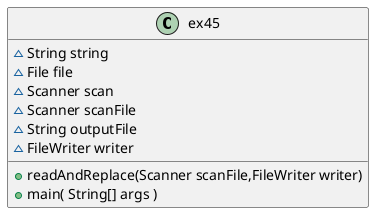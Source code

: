@startuml
'https://plantuml.com/class-diagram

class ex45{
    +readAndReplace(Scanner scanFile,FileWriter writer)
    +main( String[] args )
    ~String string
    ~File file
    ~Scanner scan
    ~Scanner scanFile
    ~String outputFile
    ~FileWriter writer
}

@enduml